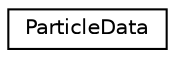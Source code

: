digraph G
{
  edge [fontname="Helvetica",fontsize="10",labelfontname="Helvetica",labelfontsize="10"];
  node [fontname="Helvetica",fontsize="10",shape=record];
  rankdir=LR;
  Node1 [label="ParticleData",height=0.2,width=0.4,color="black", fillcolor="white", style="filled",URL="$dc/d76/structParticleData.html"];
}
